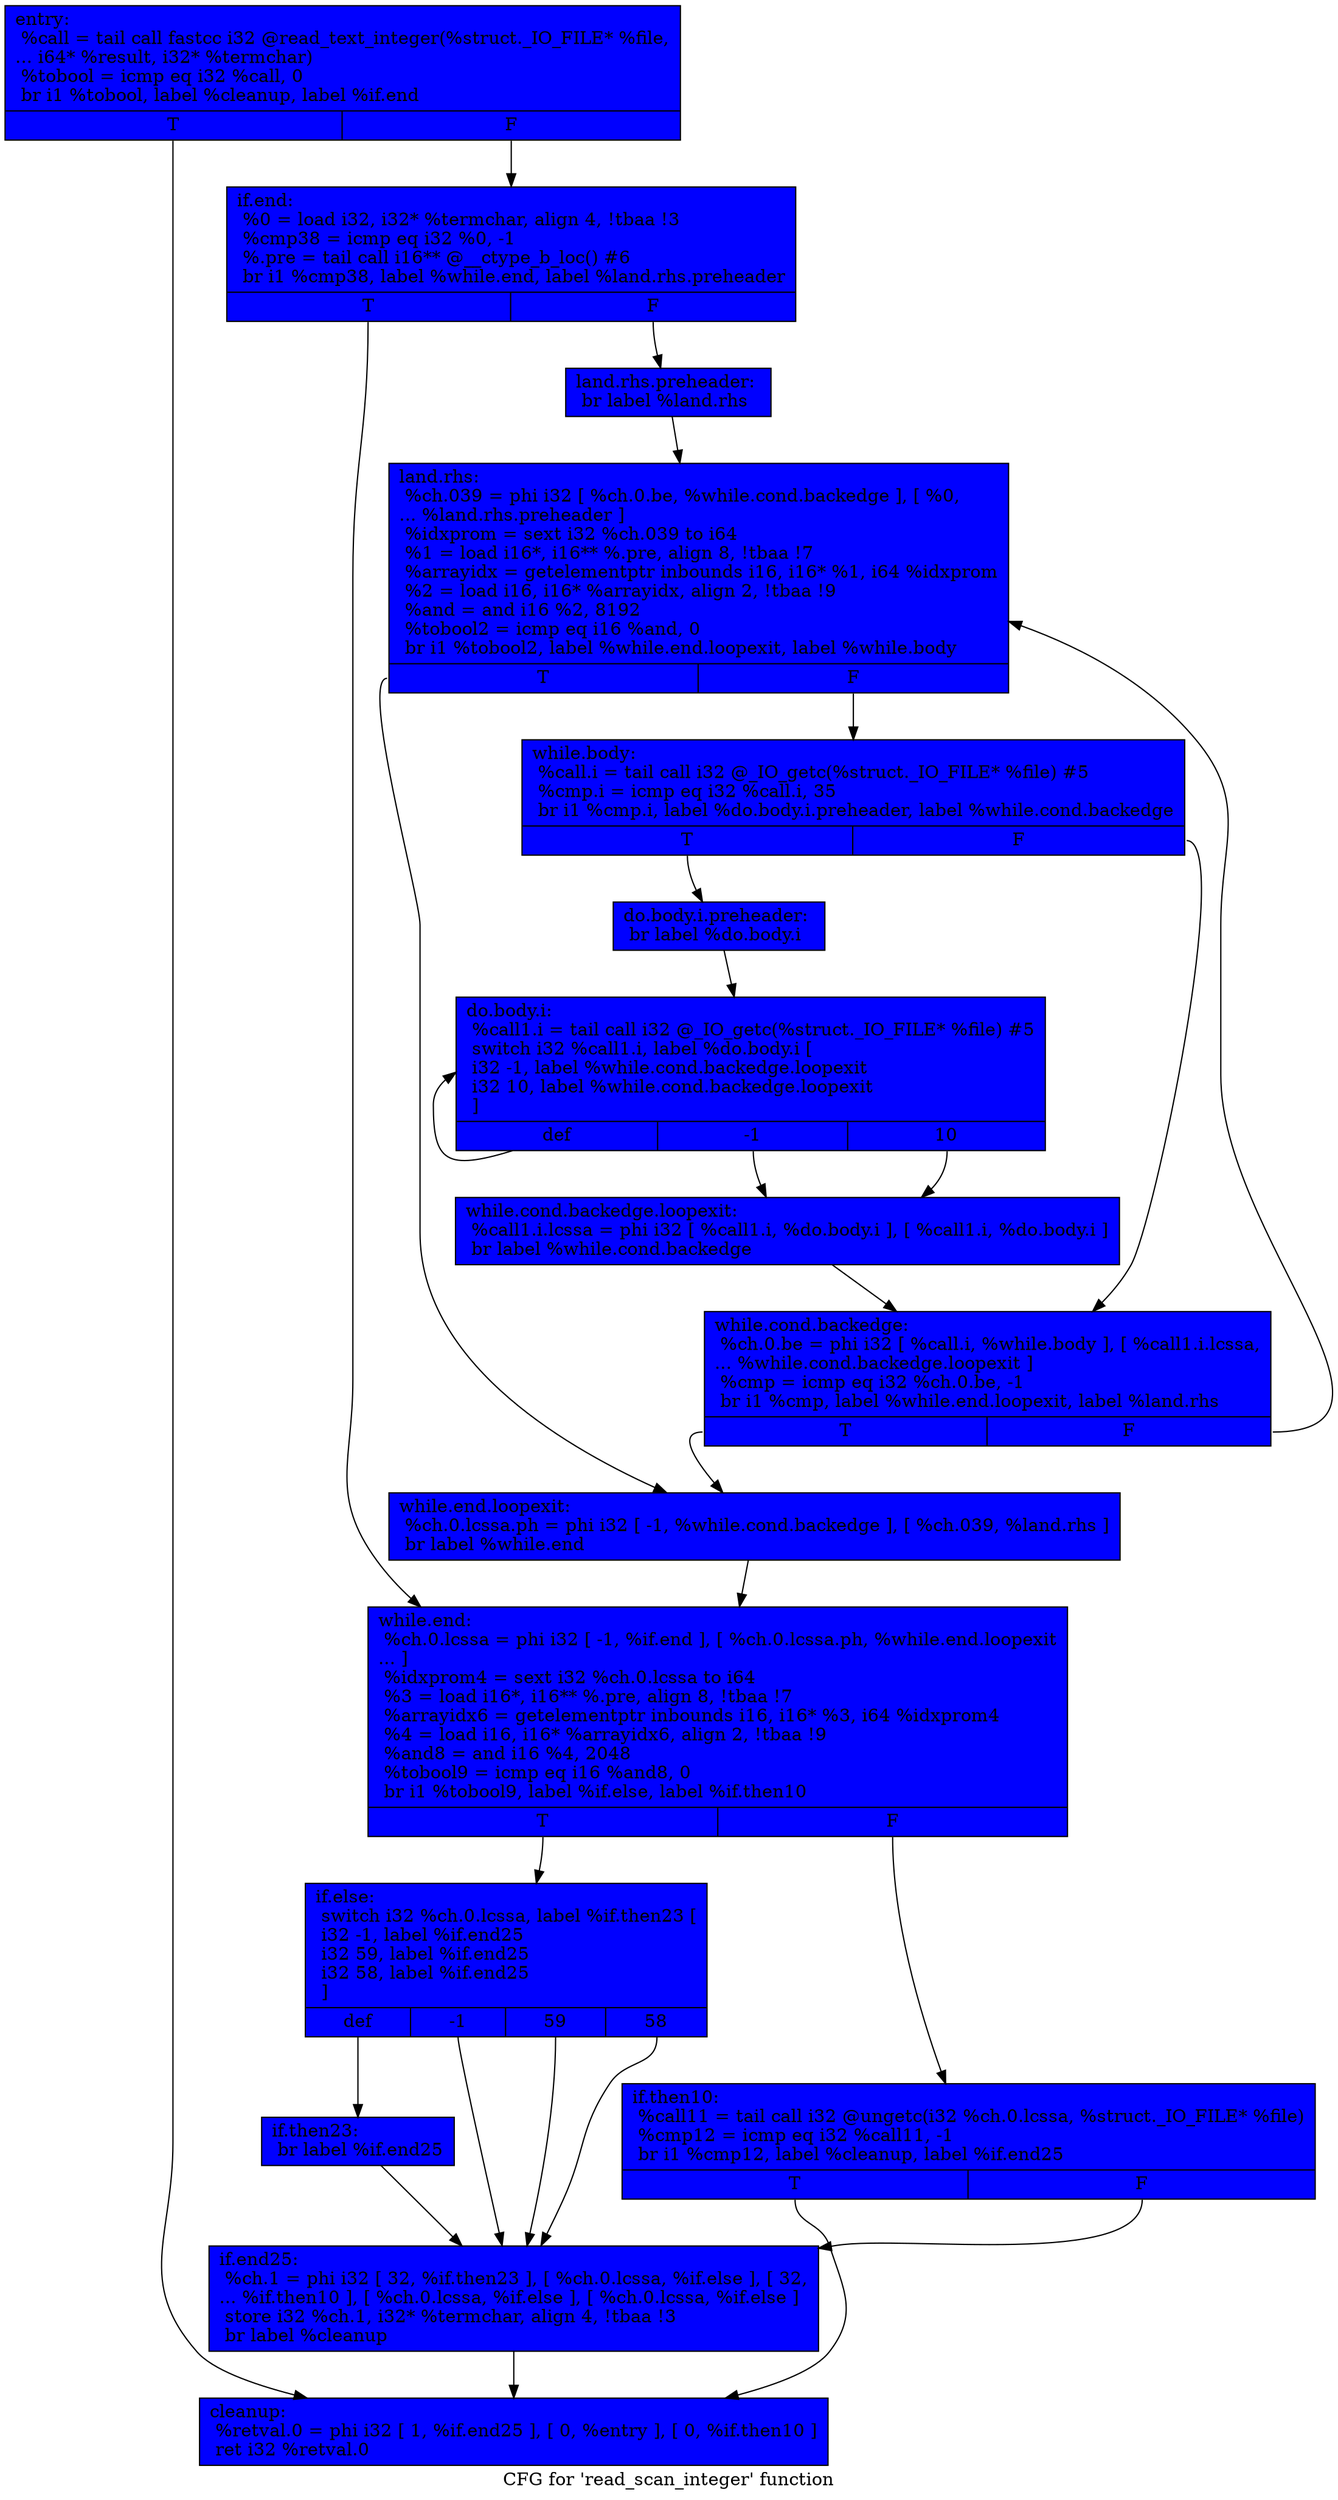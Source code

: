 digraph "CFG for 'read_scan_integer' function" {
	label="CFG for 'read_scan_integer' function";

	Node0x5e4dcf0 [shape=record, style = filled, fillcolor = blue, label="{entry:\l  %call = tail call fastcc i32 @read_text_integer(%struct._IO_FILE* %file,\l... i64* %result, i32* %termchar)\l  %tobool = icmp eq i32 %call, 0\l  br i1 %tobool, label %cleanup, label %if.end\l|{<s0>T|<s1>F}}"];
	Node0x5e4dcf0:s0 -> Node0x5e4df10;
	Node0x5e4dcf0:s1 -> Node0x5e4df80;
	Node0x5e4df80 [shape=record, style = filled, fillcolor = blue, label="{if.end:                                           \l  %0 = load i32, i32* %termchar, align 4, !tbaa !3\l  %cmp38 = icmp eq i32 %0, -1\l  %.pre = tail call i16** @__ctype_b_loc() #6\l  br i1 %cmp38, label %while.end, label %land.rhs.preheader\l|{<s0>T|<s1>F}}"];
	Node0x5e4df80:s0 -> Node0x5e4e2a0;
	Node0x5e4df80:s1 -> Node0x5e4e350;
	Node0x5e4e350 [shape=record, style = filled, fillcolor = blue, label="{land.rhs.preheader:                               \l  br label %land.rhs\l}"];
	Node0x5e4e350 -> Node0x5e4e4e0;
	Node0x5e4e4e0 [shape=record, style = filled, fillcolor = blue, label="{land.rhs:                                         \l  %ch.039 = phi i32 [ %ch.0.be, %while.cond.backedge ], [ %0,\l... %land.rhs.preheader ]\l  %idxprom = sext i32 %ch.039 to i64\l  %1 = load i16*, i16** %.pre, align 8, !tbaa !7\l  %arrayidx = getelementptr inbounds i16, i16* %1, i64 %idxprom\l  %2 = load i16, i16* %arrayidx, align 2, !tbaa !9\l  %and = and i16 %2, 8192\l  %tobool2 = icmp eq i16 %and, 0\l  br i1 %tobool2, label %while.end.loopexit, label %while.body\l|{<s0>T|<s1>F}}"];
	Node0x5e4e4e0:s0 -> Node0x5e37630;
	Node0x5e4e4e0:s1 -> Node0x5e37730;
	Node0x5e37730 [shape=record, style = filled, fillcolor = blue, label="{while.body:                                       \l  %call.i = tail call i32 @_IO_getc(%struct._IO_FILE* %file) #5\l  %cmp.i = icmp eq i32 %call.i, 35\l  br i1 %cmp.i, label %do.body.i.preheader, label %while.cond.backedge\l|{<s0>T|<s1>F}}"];
	Node0x5e37730:s0 -> Node0x5e37a60;
	Node0x5e37730:s1 -> Node0x5e4e700;
	Node0x5e37a60 [shape=record, style = filled, fillcolor = blue, label="{do.body.i.preheader:                              \l  br label %do.body.i\l}"];
	Node0x5e37a60 -> Node0x5e37b90;
	Node0x5e4e5c0 [shape=record, style = filled, fillcolor = blue, label="{while.cond.backedge.loopexit:                     \l  %call1.i.lcssa = phi i32 [ %call1.i, %do.body.i ], [ %call1.i, %do.body.i ]\l  br label %while.cond.backedge\l}"];
	Node0x5e4e5c0 -> Node0x5e4e700;
	Node0x5e4e700 [shape=record, style = filled, fillcolor = blue, label="{while.cond.backedge:                              \l  %ch.0.be = phi i32 [ %call.i, %while.body ], [ %call1.i.lcssa,\l... %while.cond.backedge.loopexit ]\l  %cmp = icmp eq i32 %ch.0.be, -1\l  br i1 %cmp, label %while.end.loopexit, label %land.rhs\l|{<s0>T|<s1>F}}"];
	Node0x5e4e700:s0 -> Node0x5e37630;
	Node0x5e4e700:s1 -> Node0x5e4e4e0;
	Node0x5e37b90 [shape=record, style = filled, fillcolor = blue, label="{do.body.i:                                        \l  %call1.i = tail call i32 @_IO_getc(%struct._IO_FILE* %file) #5\l  switch i32 %call1.i, label %do.body.i [\l    i32 -1, label %while.cond.backedge.loopexit\l    i32 10, label %while.cond.backedge.loopexit\l  ]\l|{<s0>def|<s1>-1|<s2>10}}"];
	Node0x5e37b90:s0 -> Node0x5e37b90;
	Node0x5e37b90:s1 -> Node0x5e4e5c0;
	Node0x5e37b90:s2 -> Node0x5e4e5c0;
	Node0x5e37630 [shape=record, style = filled, fillcolor = blue, label="{while.end.loopexit:                               \l  %ch.0.lcssa.ph = phi i32 [ -1, %while.cond.backedge ], [ %ch.039, %land.rhs ]\l  br label %while.end\l}"];
	Node0x5e37630 -> Node0x5e4e2a0;
	Node0x5e4e2a0 [shape=record, style = filled, fillcolor = blue, label="{while.end:                                        \l  %ch.0.lcssa = phi i32 [ -1, %if.end ], [ %ch.0.lcssa.ph, %while.end.loopexit\l... ]\l  %idxprom4 = sext i32 %ch.0.lcssa to i64\l  %3 = load i16*, i16** %.pre, align 8, !tbaa !7\l  %arrayidx6 = getelementptr inbounds i16, i16* %3, i64 %idxprom4\l  %4 = load i16, i16* %arrayidx6, align 2, !tbaa !9\l  %and8 = and i16 %4, 2048\l  %tobool9 = icmp eq i16 %and8, 0\l  br i1 %tobool9, label %if.else, label %if.then10\l|{<s0>T|<s1>F}}"];
	Node0x5e4e2a0:s0 -> Node0x5e50d70;
	Node0x5e4e2a0:s1 -> Node0x5e50e20;
	Node0x5e50e20 [shape=record, style = filled, fillcolor = blue, label="{if.then10:                                        \l  %call11 = tail call i32 @ungetc(i32 %ch.0.lcssa, %struct._IO_FILE* %file)\l  %cmp12 = icmp eq i32 %call11, -1\l  br i1 %cmp12, label %cleanup, label %if.end25\l|{<s0>T|<s1>F}}"];
	Node0x5e50e20:s0 -> Node0x5e4df10;
	Node0x5e50e20:s1 -> Node0x5e51220;
	Node0x5e50d70 [shape=record, style = filled, fillcolor = blue, label="{if.else:                                          \l  switch i32 %ch.0.lcssa, label %if.then23 [\l    i32 -1, label %if.end25\l    i32 59, label %if.end25\l    i32 58, label %if.end25\l  ]\l|{<s0>def|<s1>-1|<s2>59|<s3>58}}"];
	Node0x5e50d70:s0 -> Node0x5e51390;
	Node0x5e50d70:s1 -> Node0x5e51220;
	Node0x5e50d70:s2 -> Node0x5e51220;
	Node0x5e50d70:s3 -> Node0x5e51220;
	Node0x5e51390 [shape=record, style = filled, fillcolor = blue, label="{if.then23:                                        \l  br label %if.end25\l}"];
	Node0x5e51390 -> Node0x5e51220;
	Node0x5e51220 [shape=record, style = filled, fillcolor = blue, label="{if.end25:                                         \l  %ch.1 = phi i32 [ 32, %if.then23 ], [ %ch.0.lcssa, %if.else ], [ 32,\l... %if.then10 ], [ %ch.0.lcssa, %if.else ], [ %ch.0.lcssa, %if.else ]\l  store i32 %ch.1, i32* %termchar, align 4, !tbaa !3\l  br label %cleanup\l}"];
	Node0x5e51220 -> Node0x5e4df10;
	Node0x5e4df10 [shape=record, style = filled, fillcolor = blue, label="{cleanup:                                          \l  %retval.0 = phi i32 [ 1, %if.end25 ], [ 0, %entry ], [ 0, %if.then10 ]\l  ret i32 %retval.0\l}"];
}
